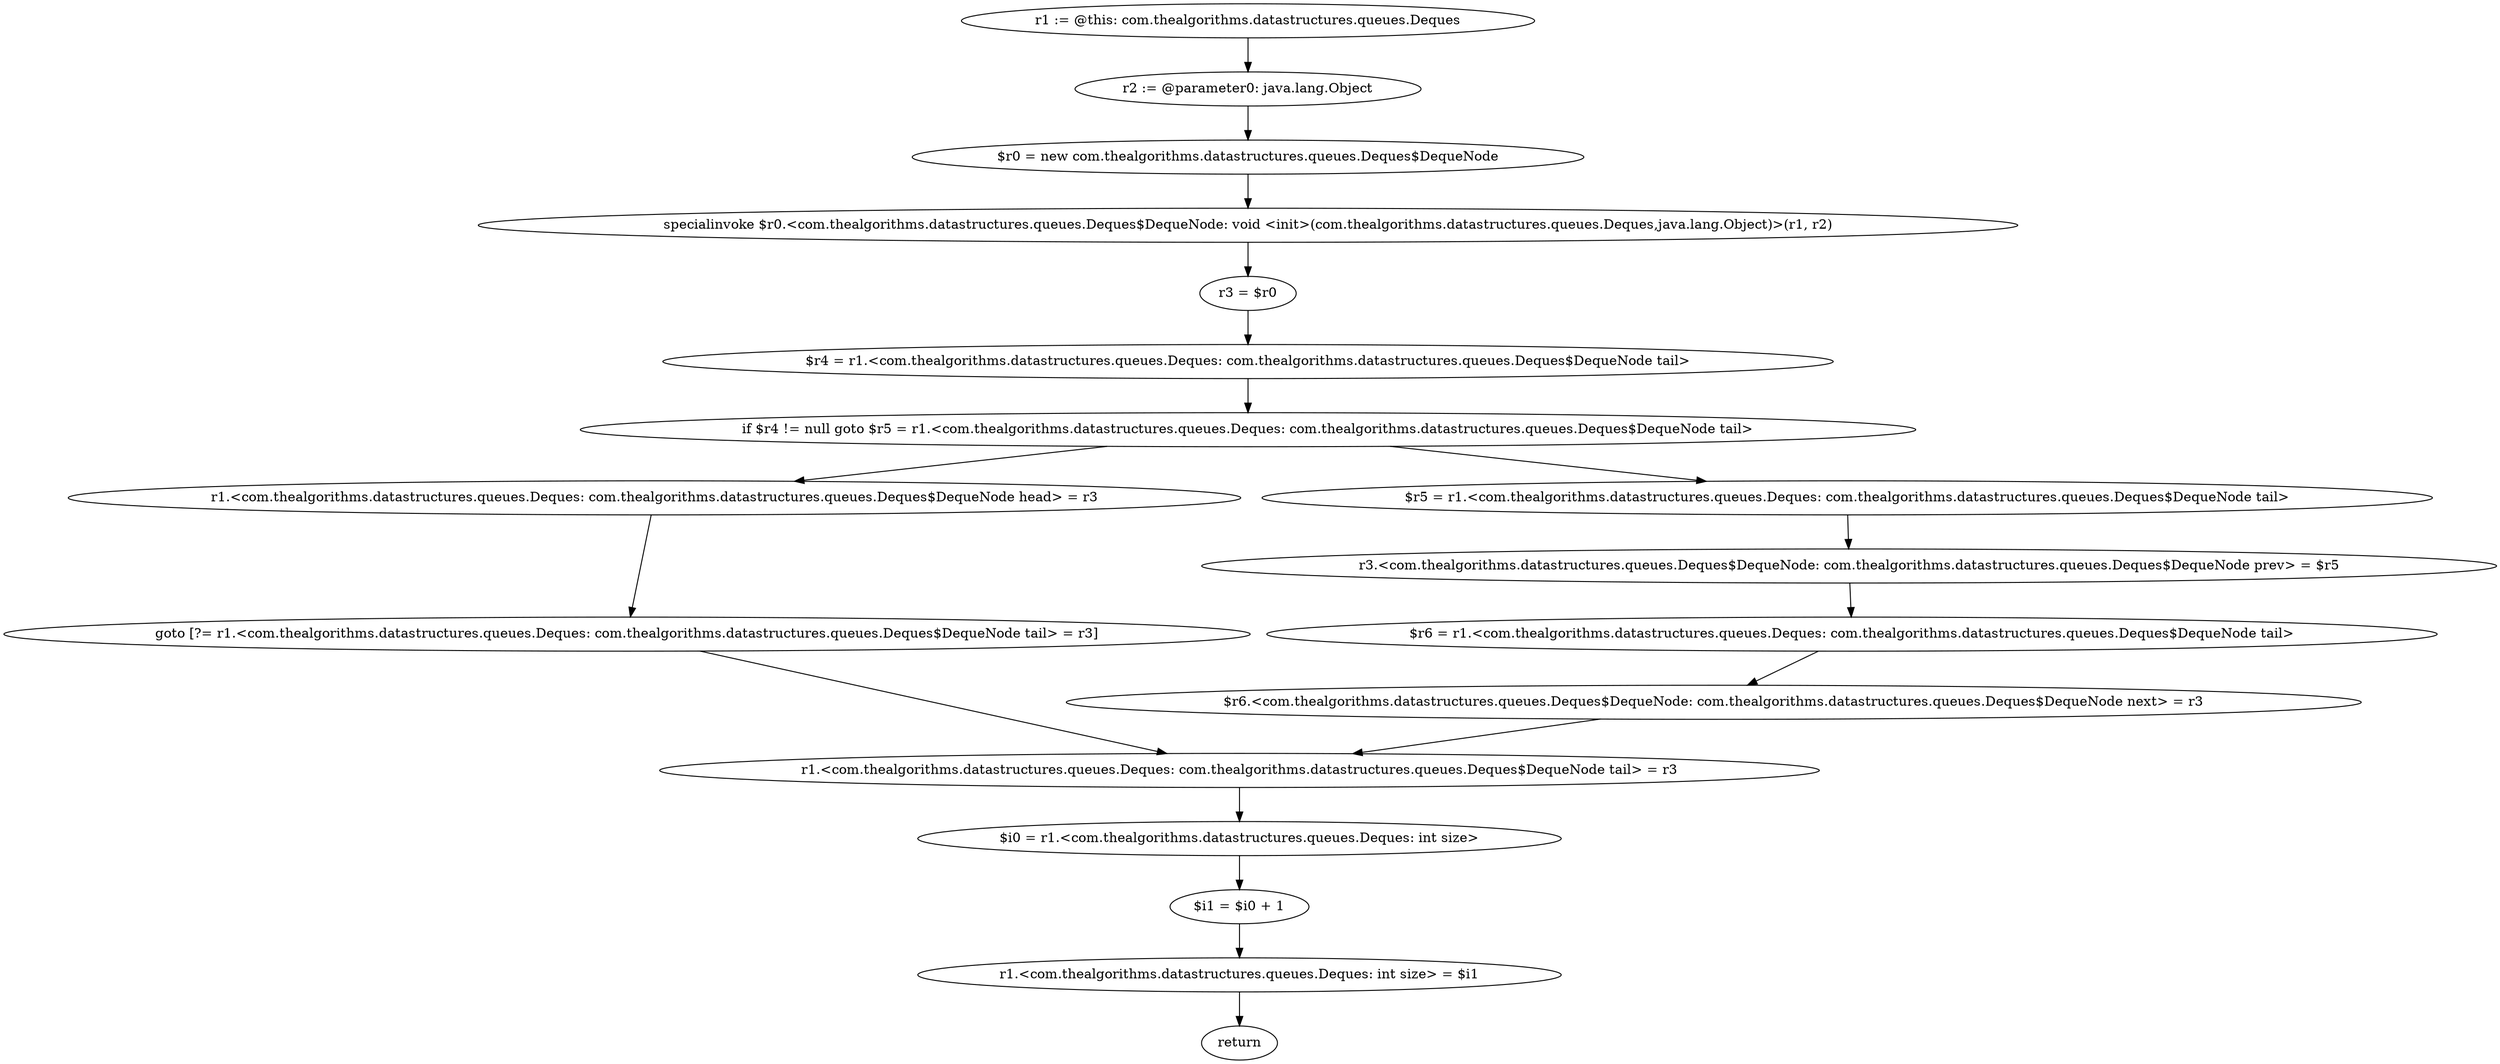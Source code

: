 digraph "unitGraph" {
    "r1 := @this: com.thealgorithms.datastructures.queues.Deques"
    "r2 := @parameter0: java.lang.Object"
    "$r0 = new com.thealgorithms.datastructures.queues.Deques$DequeNode"
    "specialinvoke $r0.<com.thealgorithms.datastructures.queues.Deques$DequeNode: void <init>(com.thealgorithms.datastructures.queues.Deques,java.lang.Object)>(r1, r2)"
    "r3 = $r0"
    "$r4 = r1.<com.thealgorithms.datastructures.queues.Deques: com.thealgorithms.datastructures.queues.Deques$DequeNode tail>"
    "if $r4 != null goto $r5 = r1.<com.thealgorithms.datastructures.queues.Deques: com.thealgorithms.datastructures.queues.Deques$DequeNode tail>"
    "r1.<com.thealgorithms.datastructures.queues.Deques: com.thealgorithms.datastructures.queues.Deques$DequeNode head> = r3"
    "goto [?= r1.<com.thealgorithms.datastructures.queues.Deques: com.thealgorithms.datastructures.queues.Deques$DequeNode tail> = r3]"
    "$r5 = r1.<com.thealgorithms.datastructures.queues.Deques: com.thealgorithms.datastructures.queues.Deques$DequeNode tail>"
    "r3.<com.thealgorithms.datastructures.queues.Deques$DequeNode: com.thealgorithms.datastructures.queues.Deques$DequeNode prev> = $r5"
    "$r6 = r1.<com.thealgorithms.datastructures.queues.Deques: com.thealgorithms.datastructures.queues.Deques$DequeNode tail>"
    "$r6.<com.thealgorithms.datastructures.queues.Deques$DequeNode: com.thealgorithms.datastructures.queues.Deques$DequeNode next> = r3"
    "r1.<com.thealgorithms.datastructures.queues.Deques: com.thealgorithms.datastructures.queues.Deques$DequeNode tail> = r3"
    "$i0 = r1.<com.thealgorithms.datastructures.queues.Deques: int size>"
    "$i1 = $i0 + 1"
    "r1.<com.thealgorithms.datastructures.queues.Deques: int size> = $i1"
    "return"
    "r1 := @this: com.thealgorithms.datastructures.queues.Deques"->"r2 := @parameter0: java.lang.Object";
    "r2 := @parameter0: java.lang.Object"->"$r0 = new com.thealgorithms.datastructures.queues.Deques$DequeNode";
    "$r0 = new com.thealgorithms.datastructures.queues.Deques$DequeNode"->"specialinvoke $r0.<com.thealgorithms.datastructures.queues.Deques$DequeNode: void <init>(com.thealgorithms.datastructures.queues.Deques,java.lang.Object)>(r1, r2)";
    "specialinvoke $r0.<com.thealgorithms.datastructures.queues.Deques$DequeNode: void <init>(com.thealgorithms.datastructures.queues.Deques,java.lang.Object)>(r1, r2)"->"r3 = $r0";
    "r3 = $r0"->"$r4 = r1.<com.thealgorithms.datastructures.queues.Deques: com.thealgorithms.datastructures.queues.Deques$DequeNode tail>";
    "$r4 = r1.<com.thealgorithms.datastructures.queues.Deques: com.thealgorithms.datastructures.queues.Deques$DequeNode tail>"->"if $r4 != null goto $r5 = r1.<com.thealgorithms.datastructures.queues.Deques: com.thealgorithms.datastructures.queues.Deques$DequeNode tail>";
    "if $r4 != null goto $r5 = r1.<com.thealgorithms.datastructures.queues.Deques: com.thealgorithms.datastructures.queues.Deques$DequeNode tail>"->"r1.<com.thealgorithms.datastructures.queues.Deques: com.thealgorithms.datastructures.queues.Deques$DequeNode head> = r3";
    "if $r4 != null goto $r5 = r1.<com.thealgorithms.datastructures.queues.Deques: com.thealgorithms.datastructures.queues.Deques$DequeNode tail>"->"$r5 = r1.<com.thealgorithms.datastructures.queues.Deques: com.thealgorithms.datastructures.queues.Deques$DequeNode tail>";
    "r1.<com.thealgorithms.datastructures.queues.Deques: com.thealgorithms.datastructures.queues.Deques$DequeNode head> = r3"->"goto [?= r1.<com.thealgorithms.datastructures.queues.Deques: com.thealgorithms.datastructures.queues.Deques$DequeNode tail> = r3]";
    "goto [?= r1.<com.thealgorithms.datastructures.queues.Deques: com.thealgorithms.datastructures.queues.Deques$DequeNode tail> = r3]"->"r1.<com.thealgorithms.datastructures.queues.Deques: com.thealgorithms.datastructures.queues.Deques$DequeNode tail> = r3";
    "$r5 = r1.<com.thealgorithms.datastructures.queues.Deques: com.thealgorithms.datastructures.queues.Deques$DequeNode tail>"->"r3.<com.thealgorithms.datastructures.queues.Deques$DequeNode: com.thealgorithms.datastructures.queues.Deques$DequeNode prev> = $r5";
    "r3.<com.thealgorithms.datastructures.queues.Deques$DequeNode: com.thealgorithms.datastructures.queues.Deques$DequeNode prev> = $r5"->"$r6 = r1.<com.thealgorithms.datastructures.queues.Deques: com.thealgorithms.datastructures.queues.Deques$DequeNode tail>";
    "$r6 = r1.<com.thealgorithms.datastructures.queues.Deques: com.thealgorithms.datastructures.queues.Deques$DequeNode tail>"->"$r6.<com.thealgorithms.datastructures.queues.Deques$DequeNode: com.thealgorithms.datastructures.queues.Deques$DequeNode next> = r3";
    "$r6.<com.thealgorithms.datastructures.queues.Deques$DequeNode: com.thealgorithms.datastructures.queues.Deques$DequeNode next> = r3"->"r1.<com.thealgorithms.datastructures.queues.Deques: com.thealgorithms.datastructures.queues.Deques$DequeNode tail> = r3";
    "r1.<com.thealgorithms.datastructures.queues.Deques: com.thealgorithms.datastructures.queues.Deques$DequeNode tail> = r3"->"$i0 = r1.<com.thealgorithms.datastructures.queues.Deques: int size>";
    "$i0 = r1.<com.thealgorithms.datastructures.queues.Deques: int size>"->"$i1 = $i0 + 1";
    "$i1 = $i0 + 1"->"r1.<com.thealgorithms.datastructures.queues.Deques: int size> = $i1";
    "r1.<com.thealgorithms.datastructures.queues.Deques: int size> = $i1"->"return";
}
